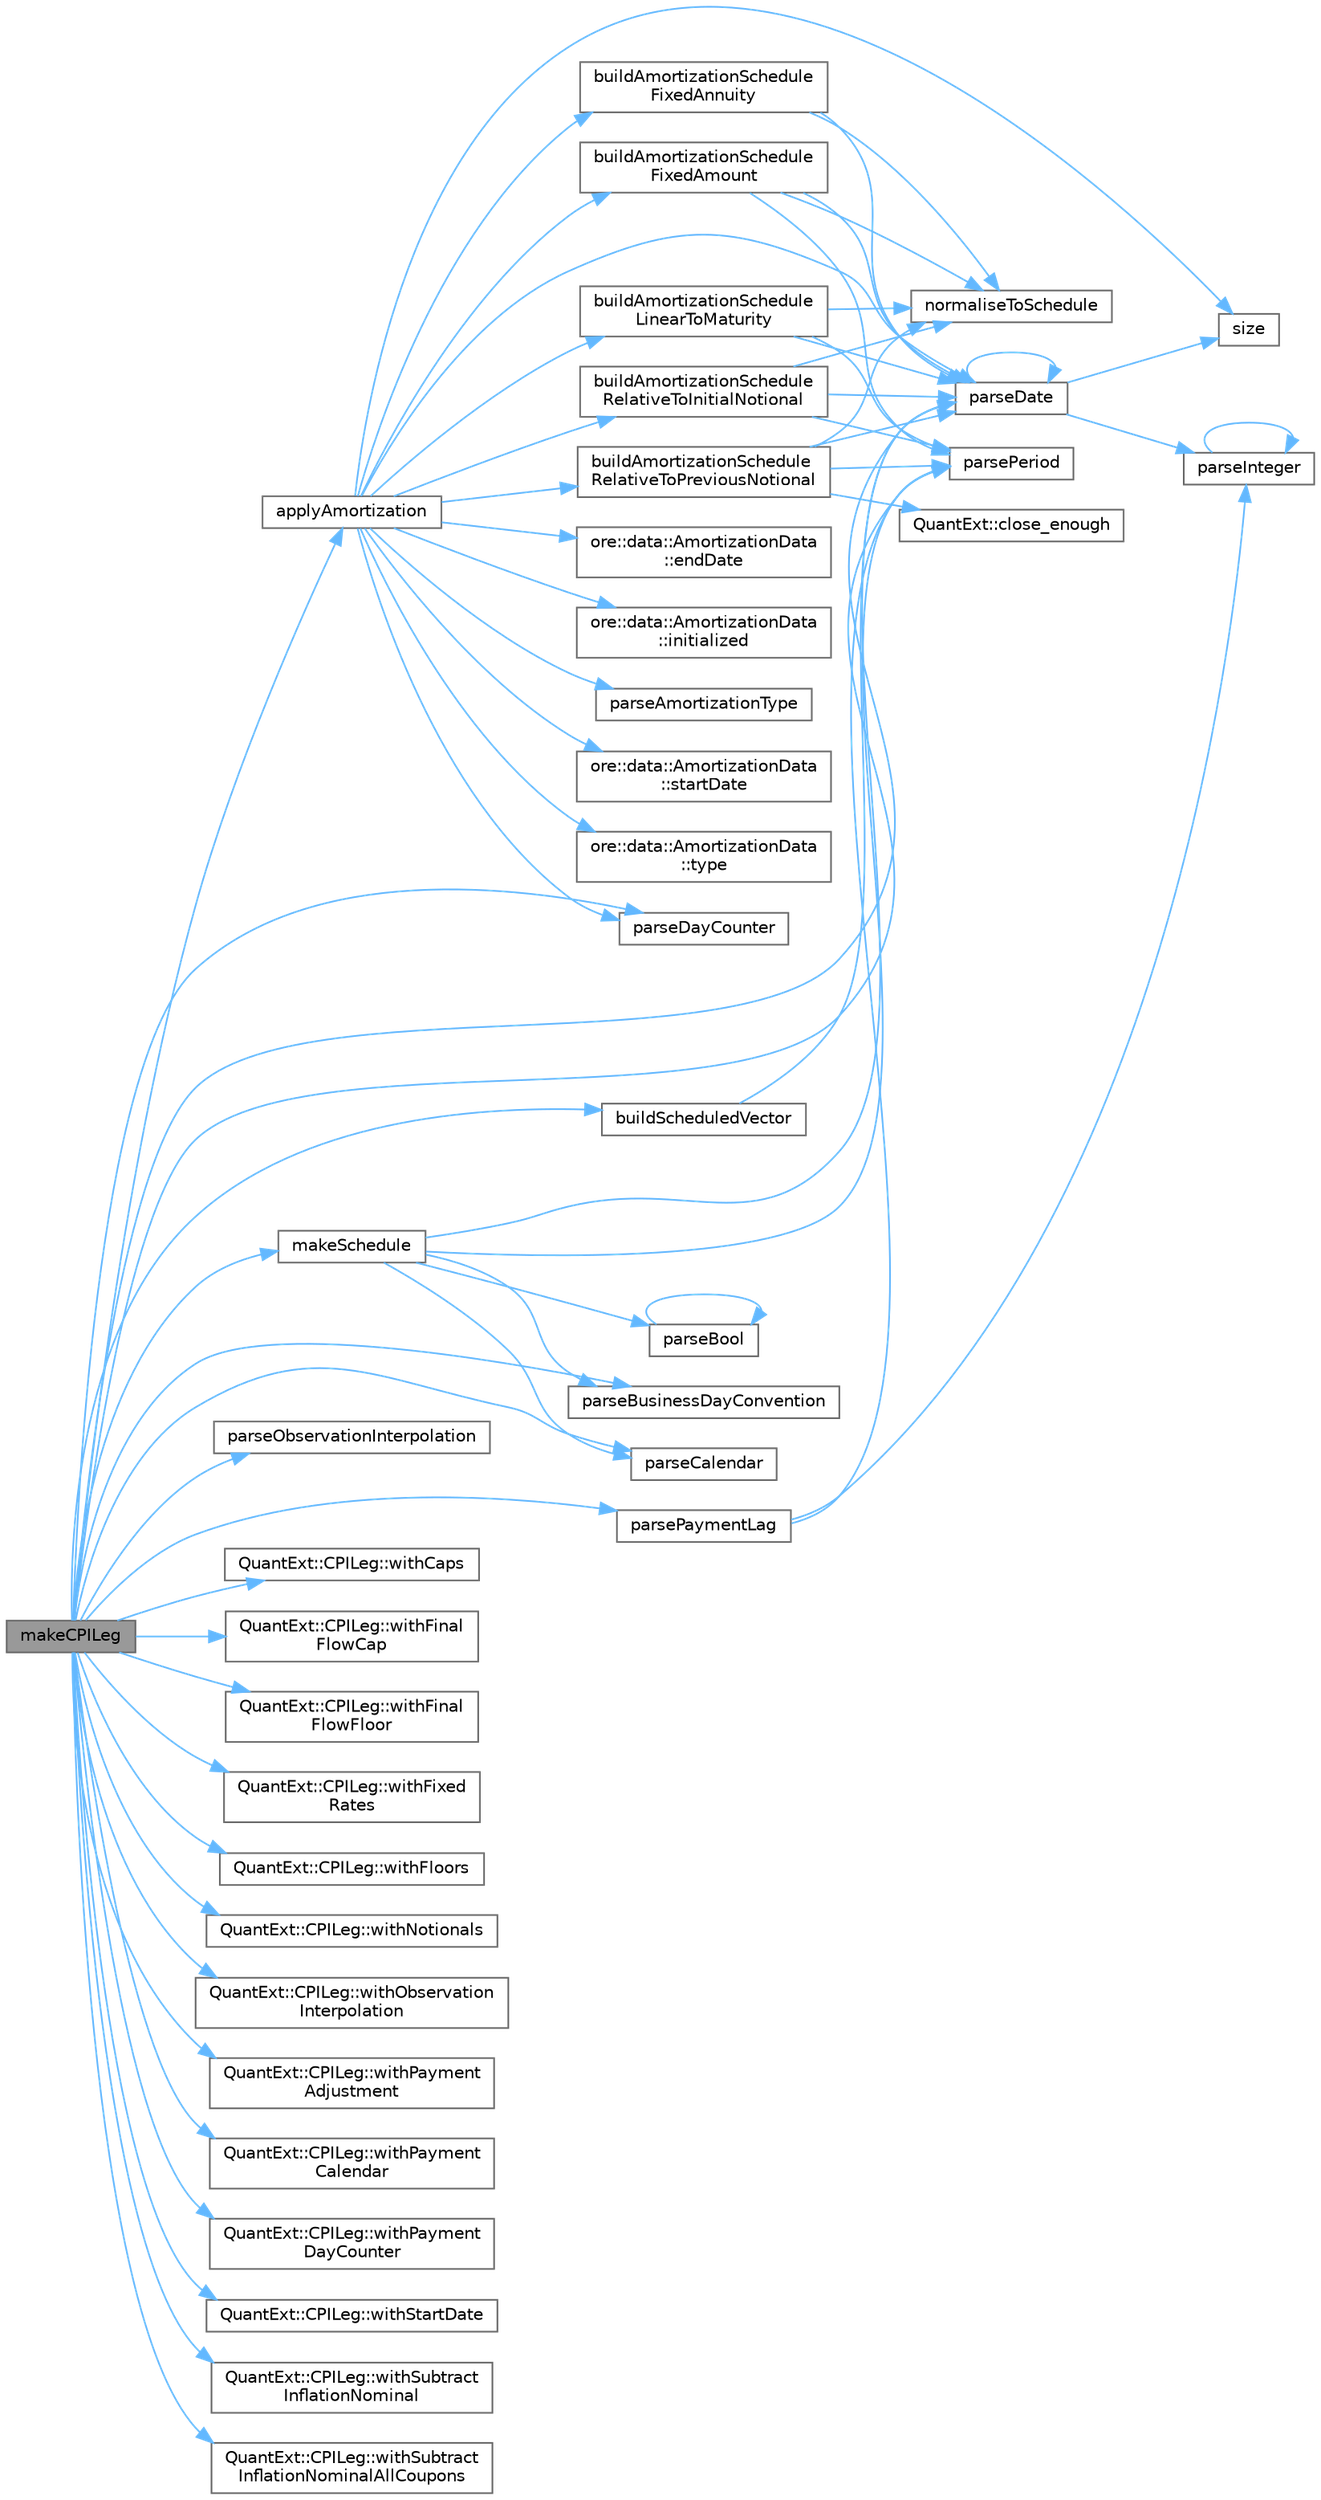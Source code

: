 digraph "makeCPILeg"
{
 // INTERACTIVE_SVG=YES
 // LATEX_PDF_SIZE
  bgcolor="transparent";
  edge [fontname=Helvetica,fontsize=10,labelfontname=Helvetica,labelfontsize=10];
  node [fontname=Helvetica,fontsize=10,shape=box,height=0.2,width=0.4];
  rankdir="LR";
  Node1 [label="makeCPILeg",height=0.2,width=0.4,color="gray40", fillcolor="grey60", style="filled", fontcolor="black",tooltip=" "];
  Node1 -> Node2 [color="steelblue1",style="solid"];
  Node2 [label="applyAmortization",height=0.2,width=0.4,color="grey40", fillcolor="white", style="filled",URL="$namespaceore_1_1data.html#a51a0ccd1027fb275bb214f1baaaa2986",tooltip=" "];
  Node2 -> Node3 [color="steelblue1",style="solid"];
  Node3 [label="buildAmortizationSchedule\lFixedAmount",height=0.2,width=0.4,color="grey40", fillcolor="white", style="filled",URL="$namespaceore_1_1data.html#a3f75d0993cfbe5fbe70dc1fc44f62e25",tooltip=" "];
  Node3 -> Node4 [color="steelblue1",style="solid"];
  Node4 [label="normaliseToSchedule",height=0.2,width=0.4,color="grey40", fillcolor="white", style="filled",URL="$namespaceore_1_1data.html#a05260d9174de60219e7cd128e76819f0",tooltip=" "];
  Node3 -> Node5 [color="steelblue1",style="solid"];
  Node5 [label="parseDate",height=0.2,width=0.4,color="grey40", fillcolor="white", style="filled",URL="$group__utilities.html#ga59b5fdda574d90facae95dec2d13040d",tooltip="Convert std::string to QuantLib::Date."];
  Node5 -> Node5 [color="steelblue1",style="solid"];
  Node5 -> Node6 [color="steelblue1",style="solid"];
  Node6 [label="parseInteger",height=0.2,width=0.4,color="grey40", fillcolor="white", style="filled",URL="$group__utilities.html#gaecd67eda4fb5f4859bb8f6d383547721",tooltip="Convert text to QuantLib::Integer."];
  Node6 -> Node6 [color="steelblue1",style="solid"];
  Node5 -> Node7 [color="steelblue1",style="solid"];
  Node7 [label="size",height=0.2,width=0.4,color="grey40", fillcolor="white", style="filled",URL="$namespaceore_1_1data.html#a777e216dee6069b548bb87da7152699e",tooltip=" "];
  Node3 -> Node8 [color="steelblue1",style="solid"];
  Node8 [label="parsePeriod",height=0.2,width=0.4,color="grey40", fillcolor="white", style="filled",URL="$group__utilities.html#ga8e0623e2cb01e250e9cfec4619256208",tooltip="Convert text to QuantLib::Period."];
  Node2 -> Node9 [color="steelblue1",style="solid"];
  Node9 [label="buildAmortizationSchedule\lFixedAnnuity",height=0.2,width=0.4,color="grey40", fillcolor="white", style="filled",URL="$namespaceore_1_1data.html#a780fd2c0c5fc502dfb7c5d888ed4d691",tooltip=" "];
  Node9 -> Node4 [color="steelblue1",style="solid"];
  Node9 -> Node5 [color="steelblue1",style="solid"];
  Node2 -> Node10 [color="steelblue1",style="solid"];
  Node10 [label="buildAmortizationSchedule\lLinearToMaturity",height=0.2,width=0.4,color="grey40", fillcolor="white", style="filled",URL="$namespaceore_1_1data.html#a28ae531d5d86c7011eabb39109863f8b",tooltip=" "];
  Node10 -> Node4 [color="steelblue1",style="solid"];
  Node10 -> Node5 [color="steelblue1",style="solid"];
  Node10 -> Node8 [color="steelblue1",style="solid"];
  Node2 -> Node11 [color="steelblue1",style="solid"];
  Node11 [label="buildAmortizationSchedule\lRelativeToInitialNotional",height=0.2,width=0.4,color="grey40", fillcolor="white", style="filled",URL="$namespaceore_1_1data.html#a4263844bbd362ebdc0149606a5bfc5b2",tooltip=" "];
  Node11 -> Node4 [color="steelblue1",style="solid"];
  Node11 -> Node5 [color="steelblue1",style="solid"];
  Node11 -> Node8 [color="steelblue1",style="solid"];
  Node2 -> Node12 [color="steelblue1",style="solid"];
  Node12 [label="buildAmortizationSchedule\lRelativeToPreviousNotional",height=0.2,width=0.4,color="grey40", fillcolor="white", style="filled",URL="$namespaceore_1_1data.html#a59edcdbd4edbdf0262bfa5d3f89829f9",tooltip=" "];
  Node12 -> Node13 [color="steelblue1",style="solid"];
  Node13 [label="QuantExt::close_enough",height=0.2,width=0.4,color="grey40", fillcolor="white", style="filled",URL="C:/dev/ORE/documentation/QuantExt/doc/quantext.tag$namespace_quant_ext.html#a1cab4fb6a720eff245acb9f3a7a9e7c5",tooltip=" "];
  Node12 -> Node4 [color="steelblue1",style="solid"];
  Node12 -> Node5 [color="steelblue1",style="solid"];
  Node12 -> Node8 [color="steelblue1",style="solid"];
  Node2 -> Node14 [color="steelblue1",style="solid"];
  Node14 [label="ore::data::AmortizationData\l::endDate",height=0.2,width=0.4,color="grey40", fillcolor="white", style="filled",URL="$classore_1_1data_1_1_amortization_data.html#a3504166537d77838012952fcee44e7f1",tooltip="Amortization end date."];
  Node2 -> Node15 [color="steelblue1",style="solid"];
  Node15 [label="ore::data::AmortizationData\l::initialized",height=0.2,width=0.4,color="grey40", fillcolor="white", style="filled",URL="$classore_1_1data_1_1_amortization_data.html#afe87a180d00c685893090166d7a8dd46",tooltip=" "];
  Node2 -> Node16 [color="steelblue1",style="solid"];
  Node16 [label="parseAmortizationType",height=0.2,width=0.4,color="grey40", fillcolor="white", style="filled",URL="$namespaceore_1_1data.html#abcf3f5cbf5b994ef81834c6dbbe9996d",tooltip=" "];
  Node2 -> Node5 [color="steelblue1",style="solid"];
  Node2 -> Node17 [color="steelblue1",style="solid"];
  Node17 [label="parseDayCounter",height=0.2,width=0.4,color="grey40", fillcolor="white", style="filled",URL="$group__utilities.html#gaefb008d0de256c79140545d9c7549093",tooltip="Convert text to QuantLib::DayCounter."];
  Node2 -> Node7 [color="steelblue1",style="solid"];
  Node2 -> Node18 [color="steelblue1",style="solid"];
  Node18 [label="ore::data::AmortizationData\l::startDate",height=0.2,width=0.4,color="grey40", fillcolor="white", style="filled",URL="$classore_1_1data_1_1_amortization_data.html#a3c1b5eca22a456480c69c81ac5c84c70",tooltip="Amortization start date."];
  Node2 -> Node19 [color="steelblue1",style="solid"];
  Node19 [label="ore::data::AmortizationData\l::type",height=0.2,width=0.4,color="grey40", fillcolor="white", style="filled",URL="$classore_1_1data_1_1_amortization_data.html#a8c38b99dde33571036565897e2534a53",tooltip="FixedAmount, RelativeToInitialNotional, RelativeToPreviousNotional, Annuity."];
  Node1 -> Node20 [color="steelblue1",style="solid"];
  Node20 [label="buildScheduledVector",height=0.2,width=0.4,color="grey40", fillcolor="white", style="filled",URL="$namespaceore_1_1data.html#a9206da3667d412d6992de0f3909beef2",tooltip=" "];
  Node20 -> Node5 [color="steelblue1",style="solid"];
  Node1 -> Node21 [color="steelblue1",style="solid"];
  Node21 [label="makeSchedule",height=0.2,width=0.4,color="grey40", fillcolor="white", style="filled",URL="$namespaceore_1_1data.html#af158e922cf963a59228878344ca5858d",tooltip=" "];
  Node21 -> Node22 [color="steelblue1",style="solid"];
  Node22 [label="parseBool",height=0.2,width=0.4,color="grey40", fillcolor="white", style="filled",URL="$group__utilities.html#ga94621f11193864fa1338296232dc5be9",tooltip="Convert text to bool."];
  Node22 -> Node22 [color="steelblue1",style="solid"];
  Node21 -> Node23 [color="steelblue1",style="solid"];
  Node23 [label="parseBusinessDayConvention",height=0.2,width=0.4,color="grey40", fillcolor="white", style="filled",URL="$group__utilities.html#ga86adcf55f91e340ff40783964666e732",tooltip="Convert text to QuantLib::BusinessDayConvention."];
  Node21 -> Node24 [color="steelblue1",style="solid"];
  Node24 [label="parseCalendar",height=0.2,width=0.4,color="grey40", fillcolor="white", style="filled",URL="$group__utilities.html#ga0f72d6fcccae10a674bdcd5095200f14",tooltip="Convert text to QuantLib::Calendar."];
  Node21 -> Node5 [color="steelblue1",style="solid"];
  Node21 -> Node8 [color="steelblue1",style="solid"];
  Node1 -> Node23 [color="steelblue1",style="solid"];
  Node1 -> Node24 [color="steelblue1",style="solid"];
  Node1 -> Node5 [color="steelblue1",style="solid"];
  Node1 -> Node17 [color="steelblue1",style="solid"];
  Node1 -> Node25 [color="steelblue1",style="solid"];
  Node25 [label="parseObservationInterpolation",height=0.2,width=0.4,color="grey40", fillcolor="white", style="filled",URL="$group__utilities.html#ga88205ff38e6fe91e6246004d674bae1f",tooltip="Convert string to observation interpolation."];
  Node1 -> Node26 [color="steelblue1",style="solid"];
  Node26 [label="parsePaymentLag",height=0.2,width=0.4,color="grey40", fillcolor="white", style="filled",URL="$group__utilities.html#gaaccd32117e7bb7cbec793de579976cc8",tooltip="Convert text to PaymentLag."];
  Node26 -> Node6 [color="steelblue1",style="solid"];
  Node26 -> Node8 [color="steelblue1",style="solid"];
  Node1 -> Node8 [color="steelblue1",style="solid"];
  Node1 -> Node27 [color="steelblue1",style="solid"];
  Node27 [label="QuantExt::CPILeg::withCaps",height=0.2,width=0.4,color="grey40", fillcolor="white", style="filled",URL="C:/dev/ORE/documentation/QuantExt/doc/quantext.tag$class_quant_ext_1_1_c_p_i_leg.html#a732cf2a0d9d16264251f3e5f2244821b",tooltip=" "];
  Node1 -> Node28 [color="steelblue1",style="solid"];
  Node28 [label="QuantExt::CPILeg::withFinal\lFlowCap",height=0.2,width=0.4,color="grey40", fillcolor="white", style="filled",URL="C:/dev/ORE/documentation/QuantExt/doc/quantext.tag$class_quant_ext_1_1_c_p_i_leg.html#a214e4ac79a9fcfbf49caa05c0350a732",tooltip=" "];
  Node1 -> Node29 [color="steelblue1",style="solid"];
  Node29 [label="QuantExt::CPILeg::withFinal\lFlowFloor",height=0.2,width=0.4,color="grey40", fillcolor="white", style="filled",URL="C:/dev/ORE/documentation/QuantExt/doc/quantext.tag$class_quant_ext_1_1_c_p_i_leg.html#a66a97f55a8860c7151f5b1137abdfa6d",tooltip=" "];
  Node1 -> Node30 [color="steelblue1",style="solid"];
  Node30 [label="QuantExt::CPILeg::withFixed\lRates",height=0.2,width=0.4,color="grey40", fillcolor="white", style="filled",URL="C:/dev/ORE/documentation/QuantExt/doc/quantext.tag$class_quant_ext_1_1_c_p_i_leg.html#a5cd9bfd8425f90f4fb58adb5c48545e3",tooltip=" "];
  Node1 -> Node31 [color="steelblue1",style="solid"];
  Node31 [label="QuantExt::CPILeg::withFloors",height=0.2,width=0.4,color="grey40", fillcolor="white", style="filled",URL="C:/dev/ORE/documentation/QuantExt/doc/quantext.tag$class_quant_ext_1_1_c_p_i_leg.html#aa3076fbae3496563faae13f43ec583ec",tooltip=" "];
  Node1 -> Node32 [color="steelblue1",style="solid"];
  Node32 [label="QuantExt::CPILeg::withNotionals",height=0.2,width=0.4,color="grey40", fillcolor="white", style="filled",URL="C:/dev/ORE/documentation/QuantExt/doc/quantext.tag$class_quant_ext_1_1_c_p_i_leg.html#a0507c46361d7d5c8f983e47f4d36f476",tooltip=" "];
  Node1 -> Node33 [color="steelblue1",style="solid"];
  Node33 [label="QuantExt::CPILeg::withObservation\lInterpolation",height=0.2,width=0.4,color="grey40", fillcolor="white", style="filled",URL="C:/dev/ORE/documentation/QuantExt/doc/quantext.tag$class_quant_ext_1_1_c_p_i_leg.html#af76fc29933663e5e036b069d83cd7ae4",tooltip=" "];
  Node1 -> Node34 [color="steelblue1",style="solid"];
  Node34 [label="QuantExt::CPILeg::withPayment\lAdjustment",height=0.2,width=0.4,color="grey40", fillcolor="white", style="filled",URL="C:/dev/ORE/documentation/QuantExt/doc/quantext.tag$class_quant_ext_1_1_c_p_i_leg.html#a126fda36b39cf9404d7a3436fb2f22d7",tooltip=" "];
  Node1 -> Node35 [color="steelblue1",style="solid"];
  Node35 [label="QuantExt::CPILeg::withPayment\lCalendar",height=0.2,width=0.4,color="grey40", fillcolor="white", style="filled",URL="C:/dev/ORE/documentation/QuantExt/doc/quantext.tag$class_quant_ext_1_1_c_p_i_leg.html#a9def2783e2936de77bf336de580e890b",tooltip=" "];
  Node1 -> Node36 [color="steelblue1",style="solid"];
  Node36 [label="QuantExt::CPILeg::withPayment\lDayCounter",height=0.2,width=0.4,color="grey40", fillcolor="white", style="filled",URL="C:/dev/ORE/documentation/QuantExt/doc/quantext.tag$class_quant_ext_1_1_c_p_i_leg.html#a8cfbd4b0aea1a6f33ec8e4c850f75ed2",tooltip=" "];
  Node1 -> Node37 [color="steelblue1",style="solid"];
  Node37 [label="QuantExt::CPILeg::withStartDate",height=0.2,width=0.4,color="grey40", fillcolor="white", style="filled",URL="C:/dev/ORE/documentation/QuantExt/doc/quantext.tag$class_quant_ext_1_1_c_p_i_leg.html#a9b3ee7663eb470b70df38106264202cd",tooltip=" "];
  Node1 -> Node38 [color="steelblue1",style="solid"];
  Node38 [label="QuantExt::CPILeg::withSubtract\lInflationNominal",height=0.2,width=0.4,color="grey40", fillcolor="white", style="filled",URL="C:/dev/ORE/documentation/QuantExt/doc/quantext.tag$class_quant_ext_1_1_c_p_i_leg.html#a23bf61ee820164bb1a5af40b9c7e795a",tooltip=" "];
  Node1 -> Node39 [color="steelblue1",style="solid"];
  Node39 [label="QuantExt::CPILeg::withSubtract\lInflationNominalAllCoupons",height=0.2,width=0.4,color="grey40", fillcolor="white", style="filled",URL="C:/dev/ORE/documentation/QuantExt/doc/quantext.tag$class_quant_ext_1_1_c_p_i_leg.html#ac8be074eddfa3cc7e72646cab5c6ba7c",tooltip=" "];
}
